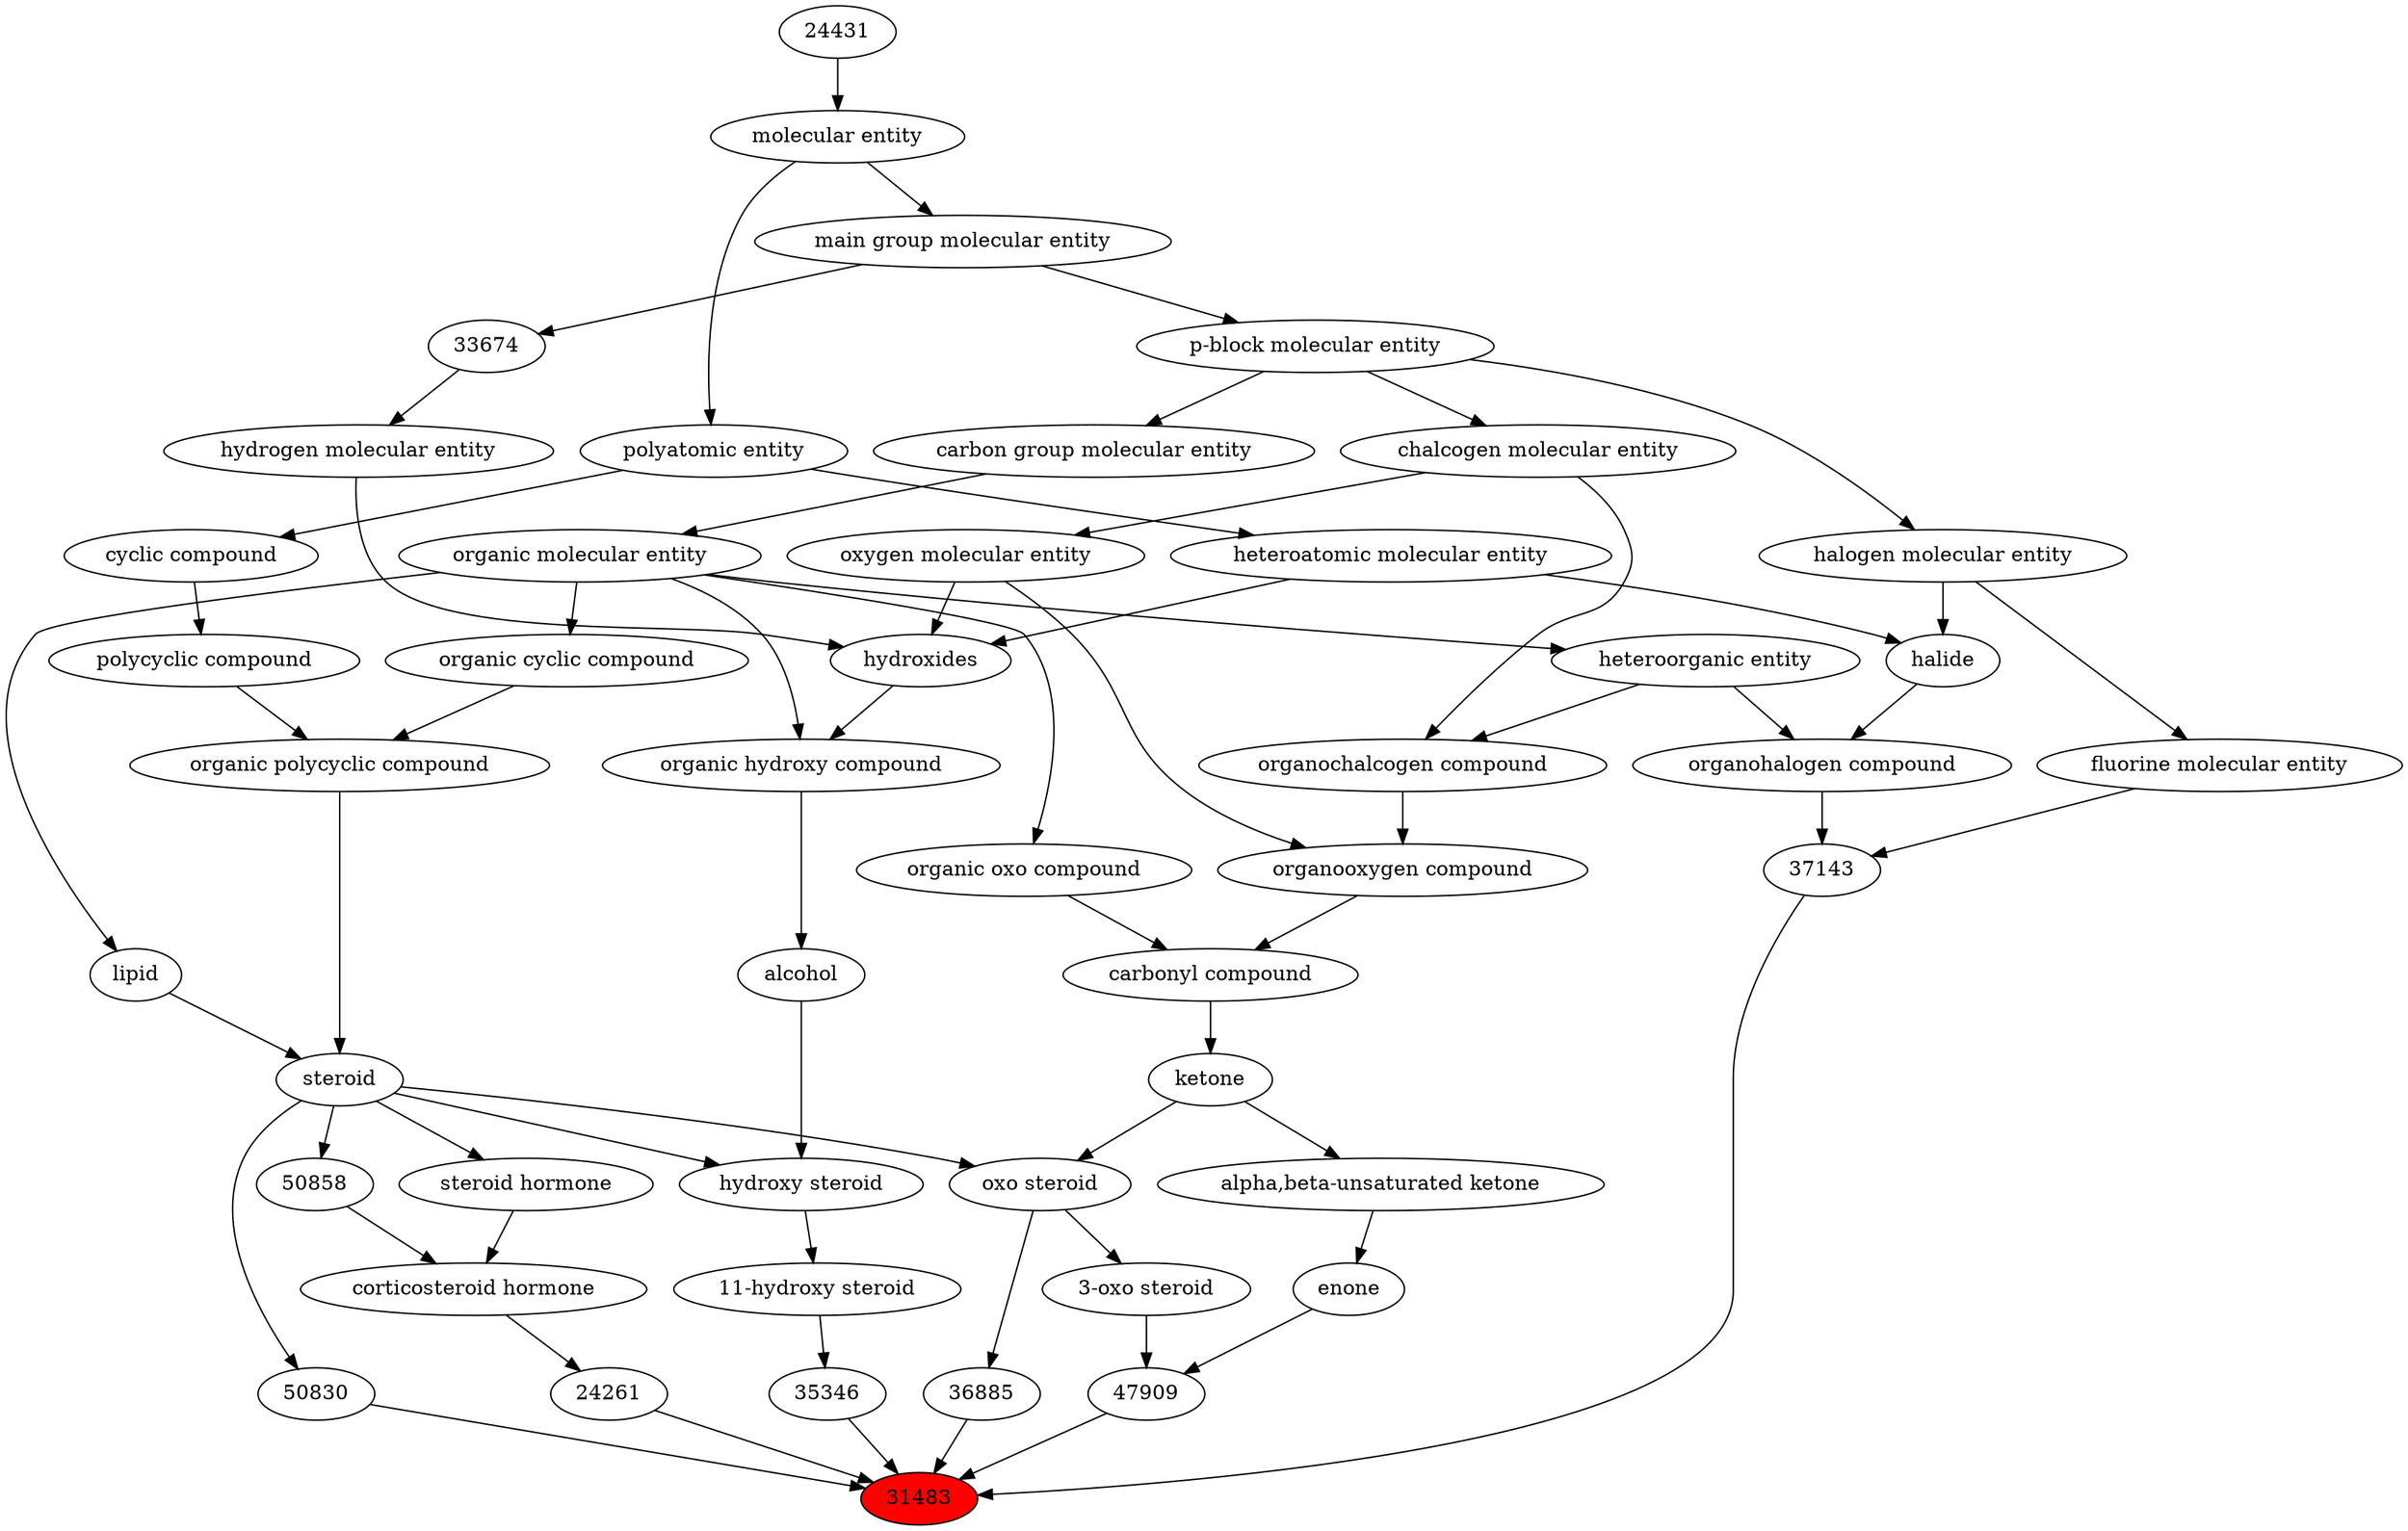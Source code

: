 digraph tree{ 
31483 [label="31483" fillcolor=red style=filled]
35346 -> 31483
47909 -> 31483
37143 -> 31483
24261 -> 31483
36885 -> 31483
50830 -> 31483
35346 [label="35346"]
36841 -> 35346
47909 [label="47909"]
51689 -> 47909
47788 -> 47909
37143 [label="37143"]
36684 -> 37143
24062 -> 37143
24261 [label="24261"]
36699 -> 24261
36885 [label="36885"]
35789 -> 36885
50830 [label="50830"]
35341 -> 50830
36841 [label="11-hydroxy steroid"]
35350 -> 36841
51689 [label="enone"]
51721 -> 51689
47788 [label="3-oxo steroid"]
35789 -> 47788
36684 [label="organohalogen compound"]
33285 -> 36684
37578 -> 36684
24062 [label="fluorine molecular entity"]
24471 -> 24062
36699 [label="corticosteroid hormone"]
26764 -> 36699
50858 -> 36699
35789 [label="oxo steroid"]
17087 -> 35789
35341 -> 35789
35341 [label="steroid"]
51958 -> 35341
18059 -> 35341
35350 [label="hydroxy steroid"]
30879 -> 35350
35341 -> 35350
51721 [label="alpha,beta-unsaturated ketone"]
17087 -> 51721
33285 [label="heteroorganic entity"]
50860 -> 33285
37578 [label="halide"]
24471 -> 37578
37577 -> 37578
24471 [label="halogen molecular entity"]
33675 -> 24471
26764 [label="steroid hormone"]
35341 -> 26764
50858 [label="50858"]
35341 -> 50858
17087 [label="ketone"]
36586 -> 17087
51958 [label="organic polycyclic compound"]
33832 -> 51958
33635 -> 51958
18059 [label="lipid"]
50860 -> 18059
30879 [label="alcohol"]
33822 -> 30879
50860 [label="organic molecular entity"]
33582 -> 50860
37577 [label="heteroatomic molecular entity"]
36357 -> 37577
33675 [label="p-block molecular entity"]
33579 -> 33675
36586 [label="carbonyl compound"]
36587 -> 36586
36963 -> 36586
33832 [label="organic cyclic compound"]
50860 -> 33832
33635 [label="polycyclic compound"]
33595 -> 33635
33822 [label="organic hydroxy compound"]
24651 -> 33822
50860 -> 33822
33582 [label="carbon group molecular entity"]
33675 -> 33582
36357 [label="polyatomic entity"]
23367 -> 36357
33579 [label="main group molecular entity"]
23367 -> 33579
36587 [label="organic oxo compound"]
50860 -> 36587
36963 [label="organooxygen compound"]
36962 -> 36963
25806 -> 36963
33595 [label="cyclic compound"]
36357 -> 33595
24651 [label="hydroxides"]
25806 -> 24651
33608 -> 24651
37577 -> 24651
23367 [label="molecular entity"]
24431 -> 23367
36962 [label="organochalcogen compound"]
33285 -> 36962
33304 -> 36962
25806 [label="oxygen molecular entity"]
33304 -> 25806
33608 [label="hydrogen molecular entity"]
33674 -> 33608
24431 [label="24431"]
33304 [label="chalcogen molecular entity"]
33675 -> 33304
33674 [label="33674"]
33579 -> 33674
}
